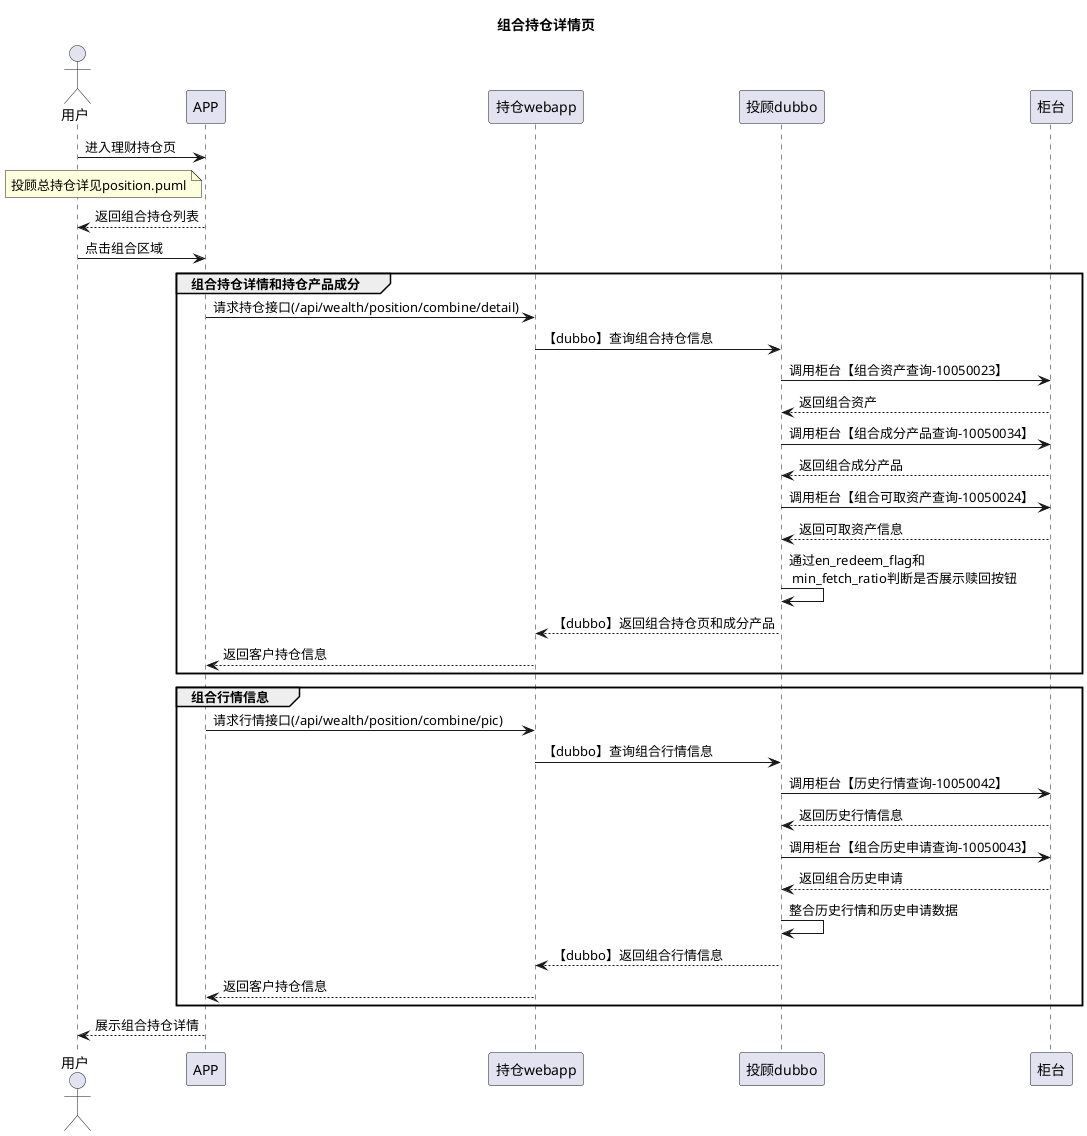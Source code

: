 @startuml

title 组合持仓详情页

actor 用户 as user
participant APP as app
participant 持仓webapp as tg
participant 投顾dubbo as td
participant 柜台 as counter

user->app: 进入理财持仓页
note left app
投顾总持仓详见position.puml
end note
app-->user: 返回组合持仓列表

user -> app: 点击组合区域
group 组合持仓详情和持仓产品成分
    app->tg: 请求持仓接口(/api/wealth/position/combine/detail)
        tg->td: 【dubbo】查询组合持仓信息
            td->counter: 调用柜台【组合资产查询-10050023】
            counter-->td: 返回组合资产
            td->counter: 调用柜台【组合成分产品查询-10050034】
            counter-->td: 返回组合成分产品
            td->counter: 调用柜台【组合可取资产查询-10050024】
            counter-->td: 返回可取资产信息
            td->td: 通过en_redeem_flag和\n min_fetch_ratio判断是否展示赎回按钮
        td-->tg: 【dubbo】返回组合持仓页和成分产品
    tg-->app: 返回客户持仓信息
end
group 组合行情信息
    app->tg: 请求行情接口(/api/wealth/position/combine/pic)
        tg->td: 【dubbo】查询组合行情信息
            td->counter: 调用柜台【历史行情查询-10050042】
            counter-->td: 返回历史行情信息
            td->counter: 调用柜台【组合历史申请查询-10050043】
            counter-->td: 返回组合历史申请
            td->td: 整合历史行情和历史申请数据
        td-->tg: 【dubbo】返回组合行情信息
    tg-->app: 返回客户持仓信息
end
app-->user: 展示组合持仓详情
@enduml